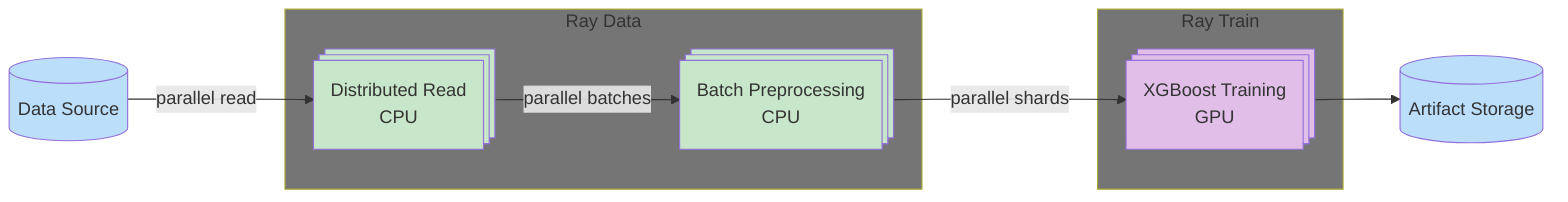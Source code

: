 flowchart LR
 subgraph Ray_Data["Ray Data"]
    direction TB
        C["Batch Preprocessing<br>CPU"]
        B["Distributed Read<br>CPU"]
  end
 subgraph XGBoost_Training["Ray Train"]
    direction TB
        T["XGBoost Training<br>GPU"]
  end
    A[("Data Source")] -- parallel read --> B
    B -- parallel batches --> C
    C -- parallel shards --> T
    T --> E[("Artifact Storage")]

    C@{ shape: processes}
    B@{ shape: processes}
    T@{ shape: processes}
    style C fill:#C8E6C9
    style B fill:#C8E6C9
    style T fill:#E1BEE7
    style A fill:#BBDEFB
    style E fill:#BBDEFB
    style Ray_Data fill:#757575
    style XGBoost_Training fill:#757575